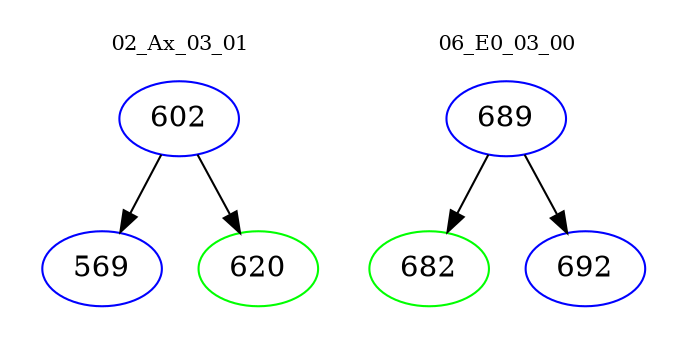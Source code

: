 digraph{
subgraph cluster_0 {
color = white
label = "02_Ax_03_01";
fontsize=10;
T0_602 [label="602", color="blue"]
T0_602 -> T0_569 [color="black"]
T0_569 [label="569", color="blue"]
T0_602 -> T0_620 [color="black"]
T0_620 [label="620", color="green"]
}
subgraph cluster_1 {
color = white
label = "06_E0_03_00";
fontsize=10;
T1_689 [label="689", color="blue"]
T1_689 -> T1_682 [color="black"]
T1_682 [label="682", color="green"]
T1_689 -> T1_692 [color="black"]
T1_692 [label="692", color="blue"]
}
}
